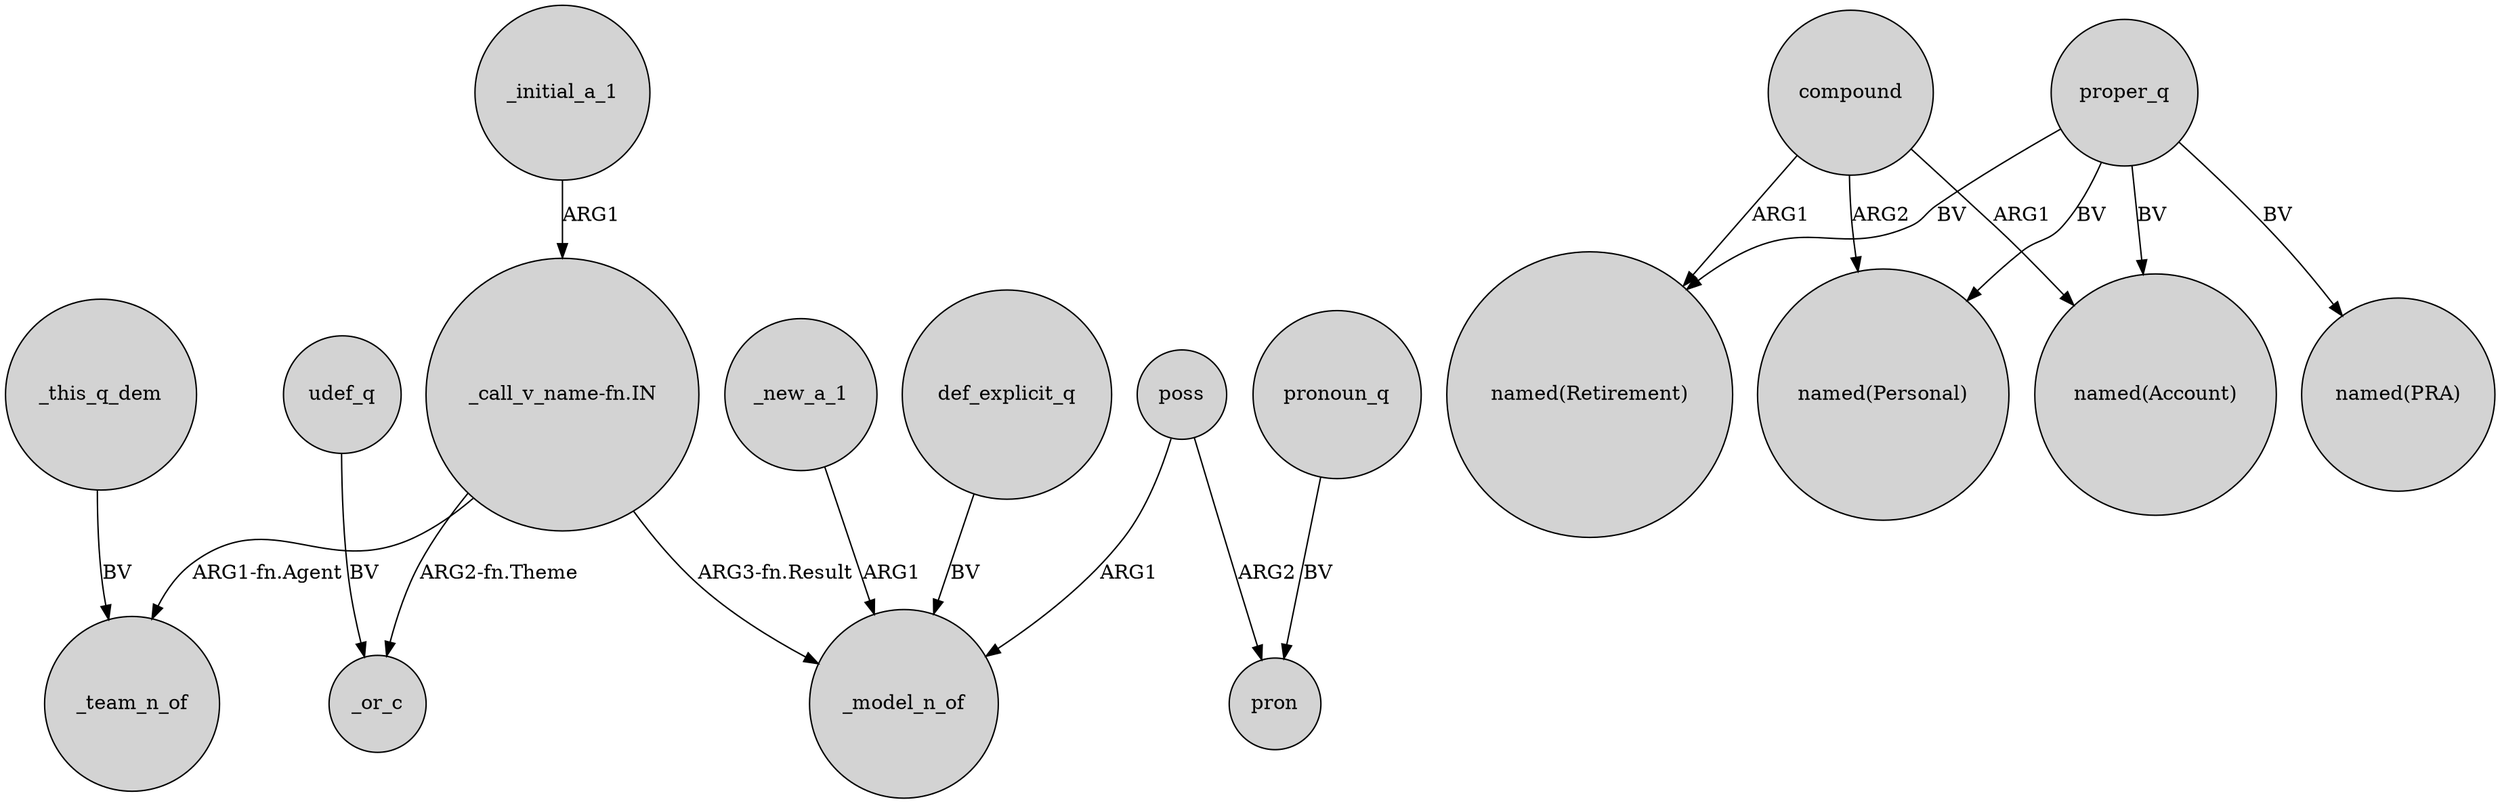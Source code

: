 digraph {
	node [shape=circle style=filled]
	_this_q_dem -> _team_n_of [label=BV]
	"_call_v_name-fn.IN" -> _team_n_of [label="ARG1-fn.Agent"]
	compound -> "named(Account)" [label=ARG1]
	_initial_a_1 -> "_call_v_name-fn.IN" [label=ARG1]
	poss -> pron [label=ARG2]
	compound -> "named(Personal)" [label=ARG2]
	udef_q -> _or_c [label=BV]
	"_call_v_name-fn.IN" -> _or_c [label="ARG2-fn.Theme"]
	proper_q -> "named(PRA)" [label=BV]
	_new_a_1 -> _model_n_of [label=ARG1]
	"_call_v_name-fn.IN" -> _model_n_of [label="ARG3-fn.Result"]
	proper_q -> "named(Account)" [label=BV]
	proper_q -> "named(Retirement)" [label=BV]
	compound -> "named(Retirement)" [label=ARG1]
	poss -> _model_n_of [label=ARG1]
	proper_q -> "named(Personal)" [label=BV]
	def_explicit_q -> _model_n_of [label=BV]
	pronoun_q -> pron [label=BV]
}
